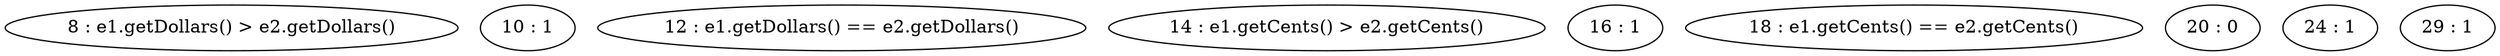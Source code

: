 digraph G {
"8 : e1.getDollars() > e2.getDollars()"
"10 : 1"
"12 : e1.getDollars() == e2.getDollars()"
"14 : e1.getCents() > e2.getCents()"
"16 : 1"
"18 : e1.getCents() == e2.getCents()"
"20 : 0"
"24 : 1"
"29 : 1"
}